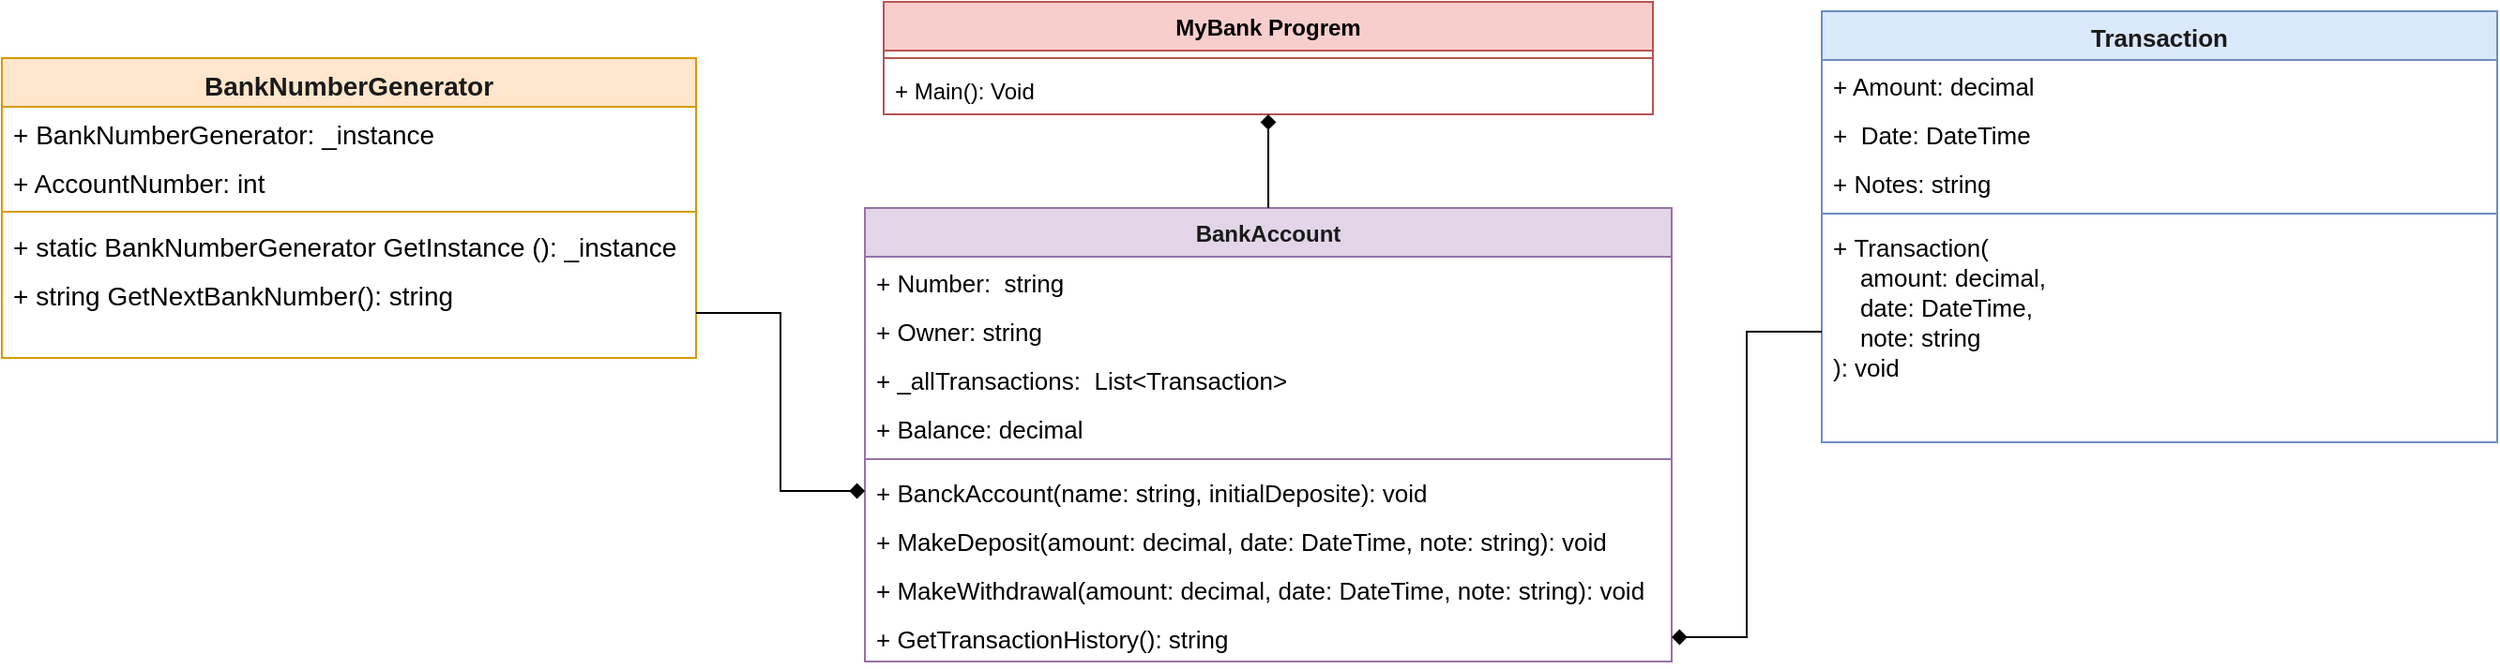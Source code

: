 <mxfile version="20.4.0" type="github">
  <diagram id="Gw-AV26mDO8WQlVIWkWP" name="Page-1">
    <mxGraphModel dx="1426" dy="740" grid="1" gridSize="10" guides="1" tooltips="1" connect="1" arrows="1" fold="1" page="1" pageScale="1" pageWidth="850" pageHeight="1100" math="0" shadow="0">
      <root>
        <mxCell id="0" />
        <mxCell id="1" parent="0" />
        <mxCell id="YfXK-TStSKdGH9SV2WM3-1" value="MyBank Progrem&#xa;" style="swimlane;fontStyle=1;align=center;verticalAlign=top;childLayout=stackLayout;horizontal=1;startSize=26;horizontalStack=0;resizeParent=1;resizeParentMax=0;resizeLast=0;collapsible=1;marginBottom=0;fontSize=12;fillColor=#f8cecc;strokeColor=#b85450;labelBackgroundColor=none;fontColor=#000000;" parent="1" vertex="1">
          <mxGeometry x="480" y="10" width="410" height="60" as="geometry" />
        </mxCell>
        <mxCell id="YfXK-TStSKdGH9SV2WM3-3" value="" style="line;strokeWidth=1;fillColor=none;align=left;verticalAlign=middle;spacingTop=-1;spacingLeft=3;spacingRight=3;rotatable=0;labelPosition=right;points=[];portConstraint=eastwest;strokeColor=inherit;fontSize=12;" parent="YfXK-TStSKdGH9SV2WM3-1" vertex="1">
          <mxGeometry y="26" width="410" height="8" as="geometry" />
        </mxCell>
        <mxCell id="YfXK-TStSKdGH9SV2WM3-4" value="+ Main(): Void" style="text;strokeColor=none;fillColor=none;align=left;verticalAlign=top;spacingLeft=4;spacingRight=4;overflow=hidden;rotatable=0;points=[[0,0.5],[1,0.5]];portConstraint=eastwest;fontSize=12;" parent="YfXK-TStSKdGH9SV2WM3-1" vertex="1">
          <mxGeometry y="34" width="410" height="26" as="geometry" />
        </mxCell>
        <mxCell id="YfXK-TStSKdGH9SV2WM3-5" value="BankNumberGenerator" style="swimlane;fontStyle=1;align=center;verticalAlign=top;childLayout=stackLayout;horizontal=1;startSize=26;horizontalStack=0;resizeParent=1;resizeParentMax=0;resizeLast=0;collapsible=1;marginBottom=0;fontSize=14;labelBorderColor=none;fillColor=#ffe6cc;strokeColor=#d79b00;fontColor=#1A1A1A;" parent="1" vertex="1">
          <mxGeometry x="10" y="40" width="370" height="160" as="geometry" />
        </mxCell>
        <mxCell id="YfXK-TStSKdGH9SV2WM3-6" value="+ BankNumberGenerator: _instance" style="text;strokeColor=none;fillColor=none;align=left;verticalAlign=top;spacingLeft=4;spacingRight=4;overflow=hidden;rotatable=0;points=[[0,0.5],[1,0.5]];portConstraint=eastwest;fontSize=14;labelBorderColor=none;" parent="YfXK-TStSKdGH9SV2WM3-5" vertex="1">
          <mxGeometry y="26" width="370" height="26" as="geometry" />
        </mxCell>
        <mxCell id="YfXK-TStSKdGH9SV2WM3-17" value="+ AccountNumber: int" style="text;strokeColor=none;fillColor=none;align=left;verticalAlign=top;spacingLeft=4;spacingRight=4;overflow=hidden;rotatable=0;points=[[0,0.5],[1,0.5]];portConstraint=eastwest;fontSize=14;labelBorderColor=none;" parent="YfXK-TStSKdGH9SV2WM3-5" vertex="1">
          <mxGeometry y="52" width="370" height="26" as="geometry" />
        </mxCell>
        <mxCell id="YfXK-TStSKdGH9SV2WM3-7" value="" style="line;strokeWidth=1;fillColor=none;align=left;verticalAlign=middle;spacingTop=-1;spacingLeft=3;spacingRight=3;rotatable=0;labelPosition=right;points=[];portConstraint=eastwest;strokeColor=inherit;fontSize=14;labelBorderColor=none;" parent="YfXK-TStSKdGH9SV2WM3-5" vertex="1">
          <mxGeometry y="78" width="370" height="8" as="geometry" />
        </mxCell>
        <mxCell id="YfXK-TStSKdGH9SV2WM3-8" value="+ static BankNumberGenerator GetInstance (): _instance&#xa;" style="text;strokeColor=none;fillColor=none;align=left;verticalAlign=top;spacingLeft=4;spacingRight=4;overflow=hidden;rotatable=0;points=[[0,0.5],[1,0.5]];portConstraint=eastwest;fontSize=14;labelBorderColor=none;" parent="YfXK-TStSKdGH9SV2WM3-5" vertex="1">
          <mxGeometry y="86" width="370" height="26" as="geometry" />
        </mxCell>
        <mxCell id="YfXK-TStSKdGH9SV2WM3-19" value="+ string GetNextBankNumber(): string" style="text;strokeColor=none;fillColor=none;align=left;verticalAlign=top;spacingLeft=4;spacingRight=4;overflow=hidden;rotatable=0;points=[[0,0.5],[1,0.5]];portConstraint=eastwest;fontSize=14;labelBorderColor=none;" parent="YfXK-TStSKdGH9SV2WM3-5" vertex="1">
          <mxGeometry y="112" width="370" height="48" as="geometry" />
        </mxCell>
        <mxCell id="YfXK-TStSKdGH9SV2WM3-9" value="BankAccount" style="swimlane;fontStyle=1;align=center;verticalAlign=top;childLayout=stackLayout;horizontal=1;startSize=26;horizontalStack=0;resizeParent=1;resizeParentMax=0;resizeLast=0;collapsible=1;marginBottom=0;fontSize=12;fillColor=#e1d5e7;strokeColor=#9673a6;fontColor=#1A1A1A;" parent="1" vertex="1">
          <mxGeometry x="470" y="120" width="430" height="242" as="geometry" />
        </mxCell>
        <mxCell id="YfXK-TStSKdGH9SV2WM3-25" value="+ Number:  string" style="text;strokeColor=none;fillColor=none;align=left;verticalAlign=top;spacingLeft=4;spacingRight=4;overflow=hidden;rotatable=0;points=[[0,0.5],[1,0.5]];portConstraint=eastwest;fontSize=13;" parent="YfXK-TStSKdGH9SV2WM3-9" vertex="1">
          <mxGeometry y="26" width="430" height="26" as="geometry" />
        </mxCell>
        <mxCell id="YfXK-TStSKdGH9SV2WM3-24" value="+ Owner: string" style="text;strokeColor=none;fillColor=none;align=left;verticalAlign=top;spacingLeft=4;spacingRight=4;overflow=hidden;rotatable=0;points=[[0,0.5],[1,0.5]];portConstraint=eastwest;fontSize=13;" parent="YfXK-TStSKdGH9SV2WM3-9" vertex="1">
          <mxGeometry y="52" width="430" height="26" as="geometry" />
        </mxCell>
        <mxCell id="YfXK-TStSKdGH9SV2WM3-23" value="+ _allTransactions:  List&lt;Transaction&gt;" style="text;strokeColor=none;fillColor=none;align=left;verticalAlign=top;spacingLeft=4;spacingRight=4;overflow=hidden;rotatable=0;points=[[0,0.5],[1,0.5]];portConstraint=eastwest;fontSize=13;" parent="YfXK-TStSKdGH9SV2WM3-9" vertex="1">
          <mxGeometry y="78" width="430" height="26" as="geometry" />
        </mxCell>
        <mxCell id="YfXK-TStSKdGH9SV2WM3-10" value="+ Balance: decimal" style="text;strokeColor=none;fillColor=none;align=left;verticalAlign=top;spacingLeft=4;spacingRight=4;overflow=hidden;rotatable=0;points=[[0,0.5],[1,0.5]];portConstraint=eastwest;fontSize=13;" parent="YfXK-TStSKdGH9SV2WM3-9" vertex="1">
          <mxGeometry y="104" width="430" height="26" as="geometry" />
        </mxCell>
        <mxCell id="YfXK-TStSKdGH9SV2WM3-11" value="" style="line;strokeWidth=1;fillColor=none;align=left;verticalAlign=middle;spacingTop=-1;spacingLeft=3;spacingRight=3;rotatable=0;labelPosition=right;points=[];portConstraint=eastwest;strokeColor=inherit;fontSize=12;" parent="YfXK-TStSKdGH9SV2WM3-9" vertex="1">
          <mxGeometry y="130" width="430" height="8" as="geometry" />
        </mxCell>
        <mxCell id="YfXK-TStSKdGH9SV2WM3-26" value="+ BanckAccount(name: string, initialDeposite): void" style="text;strokeColor=none;fillColor=none;align=left;verticalAlign=top;spacingLeft=4;spacingRight=4;overflow=hidden;rotatable=0;points=[[0,0.5],[1,0.5]];portConstraint=eastwest;fontSize=13;" parent="YfXK-TStSKdGH9SV2WM3-9" vertex="1">
          <mxGeometry y="138" width="430" height="26" as="geometry" />
        </mxCell>
        <mxCell id="YfXK-TStSKdGH9SV2WM3-28" value="+ MakeDeposit(amount: decimal, date: DateTime, note: string): void" style="text;strokeColor=none;fillColor=none;align=left;verticalAlign=top;spacingLeft=4;spacingRight=4;overflow=hidden;rotatable=0;points=[[0,0.5],[1,0.5]];portConstraint=eastwest;fontSize=13;" parent="YfXK-TStSKdGH9SV2WM3-9" vertex="1">
          <mxGeometry y="164" width="430" height="26" as="geometry" />
        </mxCell>
        <mxCell id="YfXK-TStSKdGH9SV2WM3-27" value="+ MakeWithdrawal(amount: decimal, date: DateTime, note: string): void" style="text;strokeColor=none;fillColor=none;align=left;verticalAlign=top;spacingLeft=4;spacingRight=4;overflow=hidden;rotatable=0;points=[[0,0.5],[1,0.5]];portConstraint=eastwest;fontSize=13;" parent="YfXK-TStSKdGH9SV2WM3-9" vertex="1">
          <mxGeometry y="190" width="430" height="26" as="geometry" />
        </mxCell>
        <mxCell id="YfXK-TStSKdGH9SV2WM3-12" value="+ GetTransactionHistory(): string" style="text;strokeColor=none;fillColor=none;align=left;verticalAlign=top;spacingLeft=4;spacingRight=4;overflow=hidden;rotatable=0;points=[[0,0.5],[1,0.5]];portConstraint=eastwest;fontSize=13;" parent="YfXK-TStSKdGH9SV2WM3-9" vertex="1">
          <mxGeometry y="216" width="430" height="26" as="geometry" />
        </mxCell>
        <mxCell id="YfXK-TStSKdGH9SV2WM3-13" value="Transaction" style="swimlane;fontStyle=1;align=center;verticalAlign=top;childLayout=stackLayout;horizontal=1;startSize=26;horizontalStack=0;resizeParent=1;resizeParentMax=0;resizeLast=0;collapsible=1;marginBottom=0;fontSize=13;labelBorderColor=none;fillColor=#dae8fc;strokeColor=#6c8ebf;fontColor=#1A1A1A;" parent="1" vertex="1">
          <mxGeometry x="980" y="15" width="360" height="230" as="geometry">
            <mxRectangle x="470" y="300" width="110" height="30" as="alternateBounds" />
          </mxGeometry>
        </mxCell>
        <mxCell id="YfXK-TStSKdGH9SV2WM3-14" value="+ Amount: decimal" style="text;strokeColor=none;fillColor=none;align=left;verticalAlign=top;spacingLeft=4;spacingRight=4;overflow=hidden;rotatable=0;points=[[0,0.5],[1,0.5]];portConstraint=eastwest;labelBackgroundColor=default;fontSize=13;labelBorderColor=none;" parent="YfXK-TStSKdGH9SV2WM3-13" vertex="1">
          <mxGeometry y="26" width="360" height="26" as="geometry" />
        </mxCell>
        <mxCell id="YfXK-TStSKdGH9SV2WM3-20" value="+  Date: DateTime&#xa; " style="text;strokeColor=none;fillColor=none;align=left;verticalAlign=top;spacingLeft=4;spacingRight=4;overflow=hidden;rotatable=0;points=[[0,0.5],[1,0.5]];portConstraint=eastwest;fontSize=13;labelBorderColor=none;" parent="YfXK-TStSKdGH9SV2WM3-13" vertex="1">
          <mxGeometry y="52" width="360" height="26" as="geometry" />
        </mxCell>
        <mxCell id="YfXK-TStSKdGH9SV2WM3-21" value="+ Notes: string&#xa; " style="text;strokeColor=none;fillColor=none;align=left;verticalAlign=top;spacingLeft=4;spacingRight=4;overflow=hidden;rotatable=0;points=[[0,0.5],[1,0.5]];portConstraint=eastwest;fontSize=13;labelBorderColor=none;" parent="YfXK-TStSKdGH9SV2WM3-13" vertex="1">
          <mxGeometry y="78" width="360" height="26" as="geometry" />
        </mxCell>
        <mxCell id="YfXK-TStSKdGH9SV2WM3-15" value="" style="line;strokeWidth=1;fillColor=none;align=left;verticalAlign=middle;spacingTop=-1;spacingLeft=3;spacingRight=3;rotatable=0;labelPosition=right;points=[];portConstraint=eastwest;strokeColor=inherit;fontSize=12;labelBorderColor=none;" parent="YfXK-TStSKdGH9SV2WM3-13" vertex="1">
          <mxGeometry y="104" width="360" height="8" as="geometry" />
        </mxCell>
        <mxCell id="YfXK-TStSKdGH9SV2WM3-16" value="+ Transaction(&#xa;    amount: decimal,&#xa;    date: DateTime,&#xa;    note: string&#xa;): void" style="text;strokeColor=none;fillColor=none;align=left;verticalAlign=top;spacingLeft=4;spacingRight=4;overflow=hidden;rotatable=0;points=[[0,0.5],[1,0.5]];portConstraint=eastwest;fontSize=13;labelBorderColor=none;" parent="YfXK-TStSKdGH9SV2WM3-13" vertex="1">
          <mxGeometry y="112" width="360" height="118" as="geometry" />
        </mxCell>
        <mxCell id="IIpUzT7GxqBV6QYlDeGQ-2" value="" style="endArrow=diamond;html=1;rounded=0;fontColor=#1A1A1A;entryX=0;entryY=0.5;entryDx=0;entryDy=0;edgeStyle=orthogonalEdgeStyle;endFill=1;" edge="1" parent="1" source="YfXK-TStSKdGH9SV2WM3-19" target="YfXK-TStSKdGH9SV2WM3-26">
          <mxGeometry width="50" height="50" relative="1" as="geometry">
            <mxPoint x="700" y="410" as="sourcePoint" />
            <mxPoint x="750" y="360" as="targetPoint" />
          </mxGeometry>
        </mxCell>
        <mxCell id="IIpUzT7GxqBV6QYlDeGQ-3" value="" style="endArrow=diamond;html=1;rounded=0;fontColor=#1A1A1A;exitX=0.5;exitY=0;exitDx=0;exitDy=0;endFill=1;" edge="1" parent="1" source="YfXK-TStSKdGH9SV2WM3-9" target="YfXK-TStSKdGH9SV2WM3-4">
          <mxGeometry width="50" height="50" relative="1" as="geometry">
            <mxPoint x="700" y="410" as="sourcePoint" />
            <mxPoint x="750" y="360" as="targetPoint" />
          </mxGeometry>
        </mxCell>
        <mxCell id="IIpUzT7GxqBV6QYlDeGQ-4" value="" style="endArrow=diamond;html=1;rounded=0;fontColor=#1A1A1A;endFill=1;entryX=1;entryY=0.5;entryDx=0;entryDy=0;edgeStyle=orthogonalEdgeStyle;" edge="1" parent="1" source="YfXK-TStSKdGH9SV2WM3-16" target="YfXK-TStSKdGH9SV2WM3-12">
          <mxGeometry width="50" height="50" relative="1" as="geometry">
            <mxPoint x="860" y="480" as="sourcePoint" />
            <mxPoint x="1020" y="330" as="targetPoint" />
          </mxGeometry>
        </mxCell>
      </root>
    </mxGraphModel>
  </diagram>
</mxfile>
